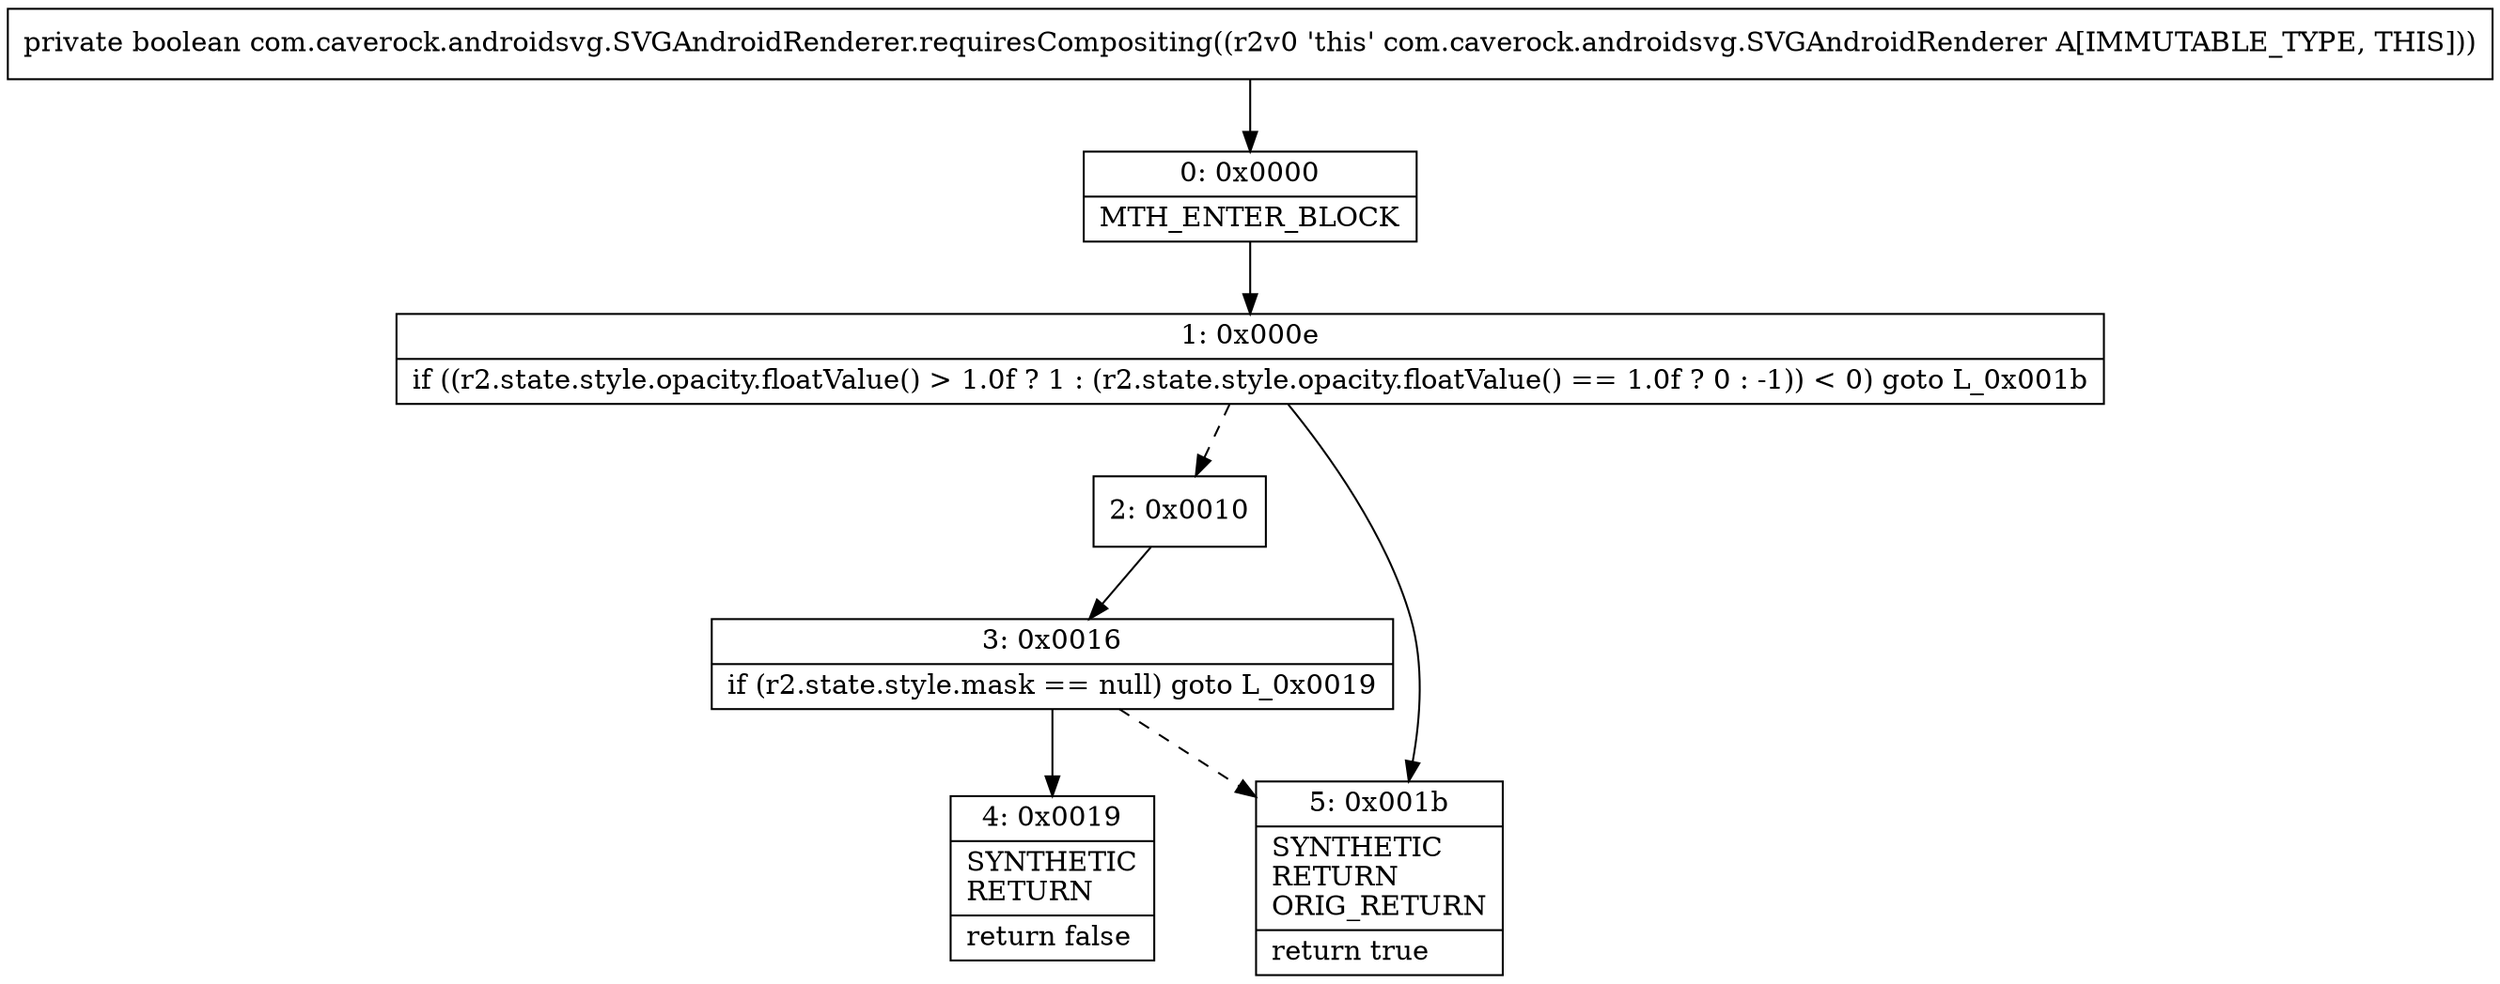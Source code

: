 digraph "CFG forcom.caverock.androidsvg.SVGAndroidRenderer.requiresCompositing()Z" {
Node_0 [shape=record,label="{0\:\ 0x0000|MTH_ENTER_BLOCK\l}"];
Node_1 [shape=record,label="{1\:\ 0x000e|if ((r2.state.style.opacity.floatValue() \> 1.0f ? 1 : (r2.state.style.opacity.floatValue() == 1.0f ? 0 : \-1)) \< 0) goto L_0x001b\l}"];
Node_2 [shape=record,label="{2\:\ 0x0010}"];
Node_3 [shape=record,label="{3\:\ 0x0016|if (r2.state.style.mask == null) goto L_0x0019\l}"];
Node_4 [shape=record,label="{4\:\ 0x0019|SYNTHETIC\lRETURN\l|return false\l}"];
Node_5 [shape=record,label="{5\:\ 0x001b|SYNTHETIC\lRETURN\lORIG_RETURN\l|return true\l}"];
MethodNode[shape=record,label="{private boolean com.caverock.androidsvg.SVGAndroidRenderer.requiresCompositing((r2v0 'this' com.caverock.androidsvg.SVGAndroidRenderer A[IMMUTABLE_TYPE, THIS])) }"];
MethodNode -> Node_0;
Node_0 -> Node_1;
Node_1 -> Node_2[style=dashed];
Node_1 -> Node_5;
Node_2 -> Node_3;
Node_3 -> Node_4;
Node_3 -> Node_5[style=dashed];
}

